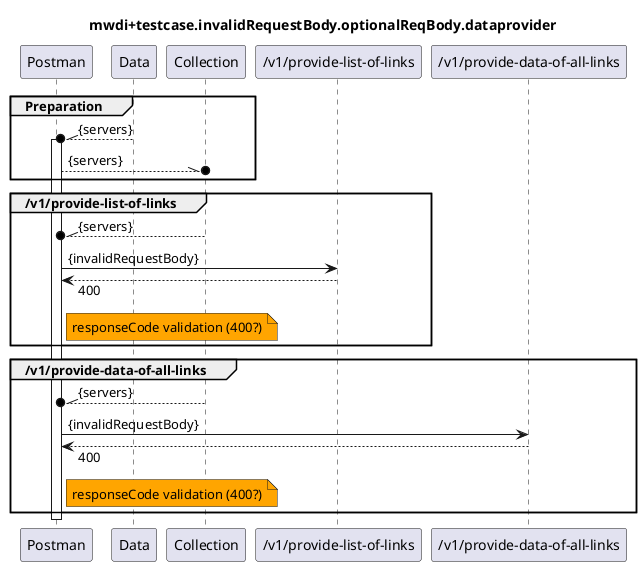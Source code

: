 @startuml mwdi+diagram.invalidRequestBody.optionalReqBody.dataprovider
skinparam responseMessageBelowArrow true

title
mwdi+testcase.invalidRequestBody.optionalReqBody.dataprovider
end title

participant "Postman" as Postman
participant "Data" as Data
participant "Collection" as Collection

participant "/v1/provide-list-of-links" as PLOL
participant "/v1/provide-data-of-all-links" as PDOAL


group Preparation
  Data --\\o Postman : {servers}
  activate Postman
  Postman --\\o Collection : {servers}
end

group /v1/provide-list-of-links
  Collection --\\o Postman : {servers}
  Postman -> PLOL : {invalidRequestBody}
  Postman <-- PLOL : 400
  note right Postman #Orange
    responseCode validation (400?)
  end note
end

group /v1/provide-data-of-all-links
  Collection --\\o Postman : {servers}
  Postman -> PDOAL : {invalidRequestBody}
  Postman <-- PDOAL : 400
  note right Postman #Orange
    responseCode validation (400?)
  end note
end


deactivate Postman

@enduml
